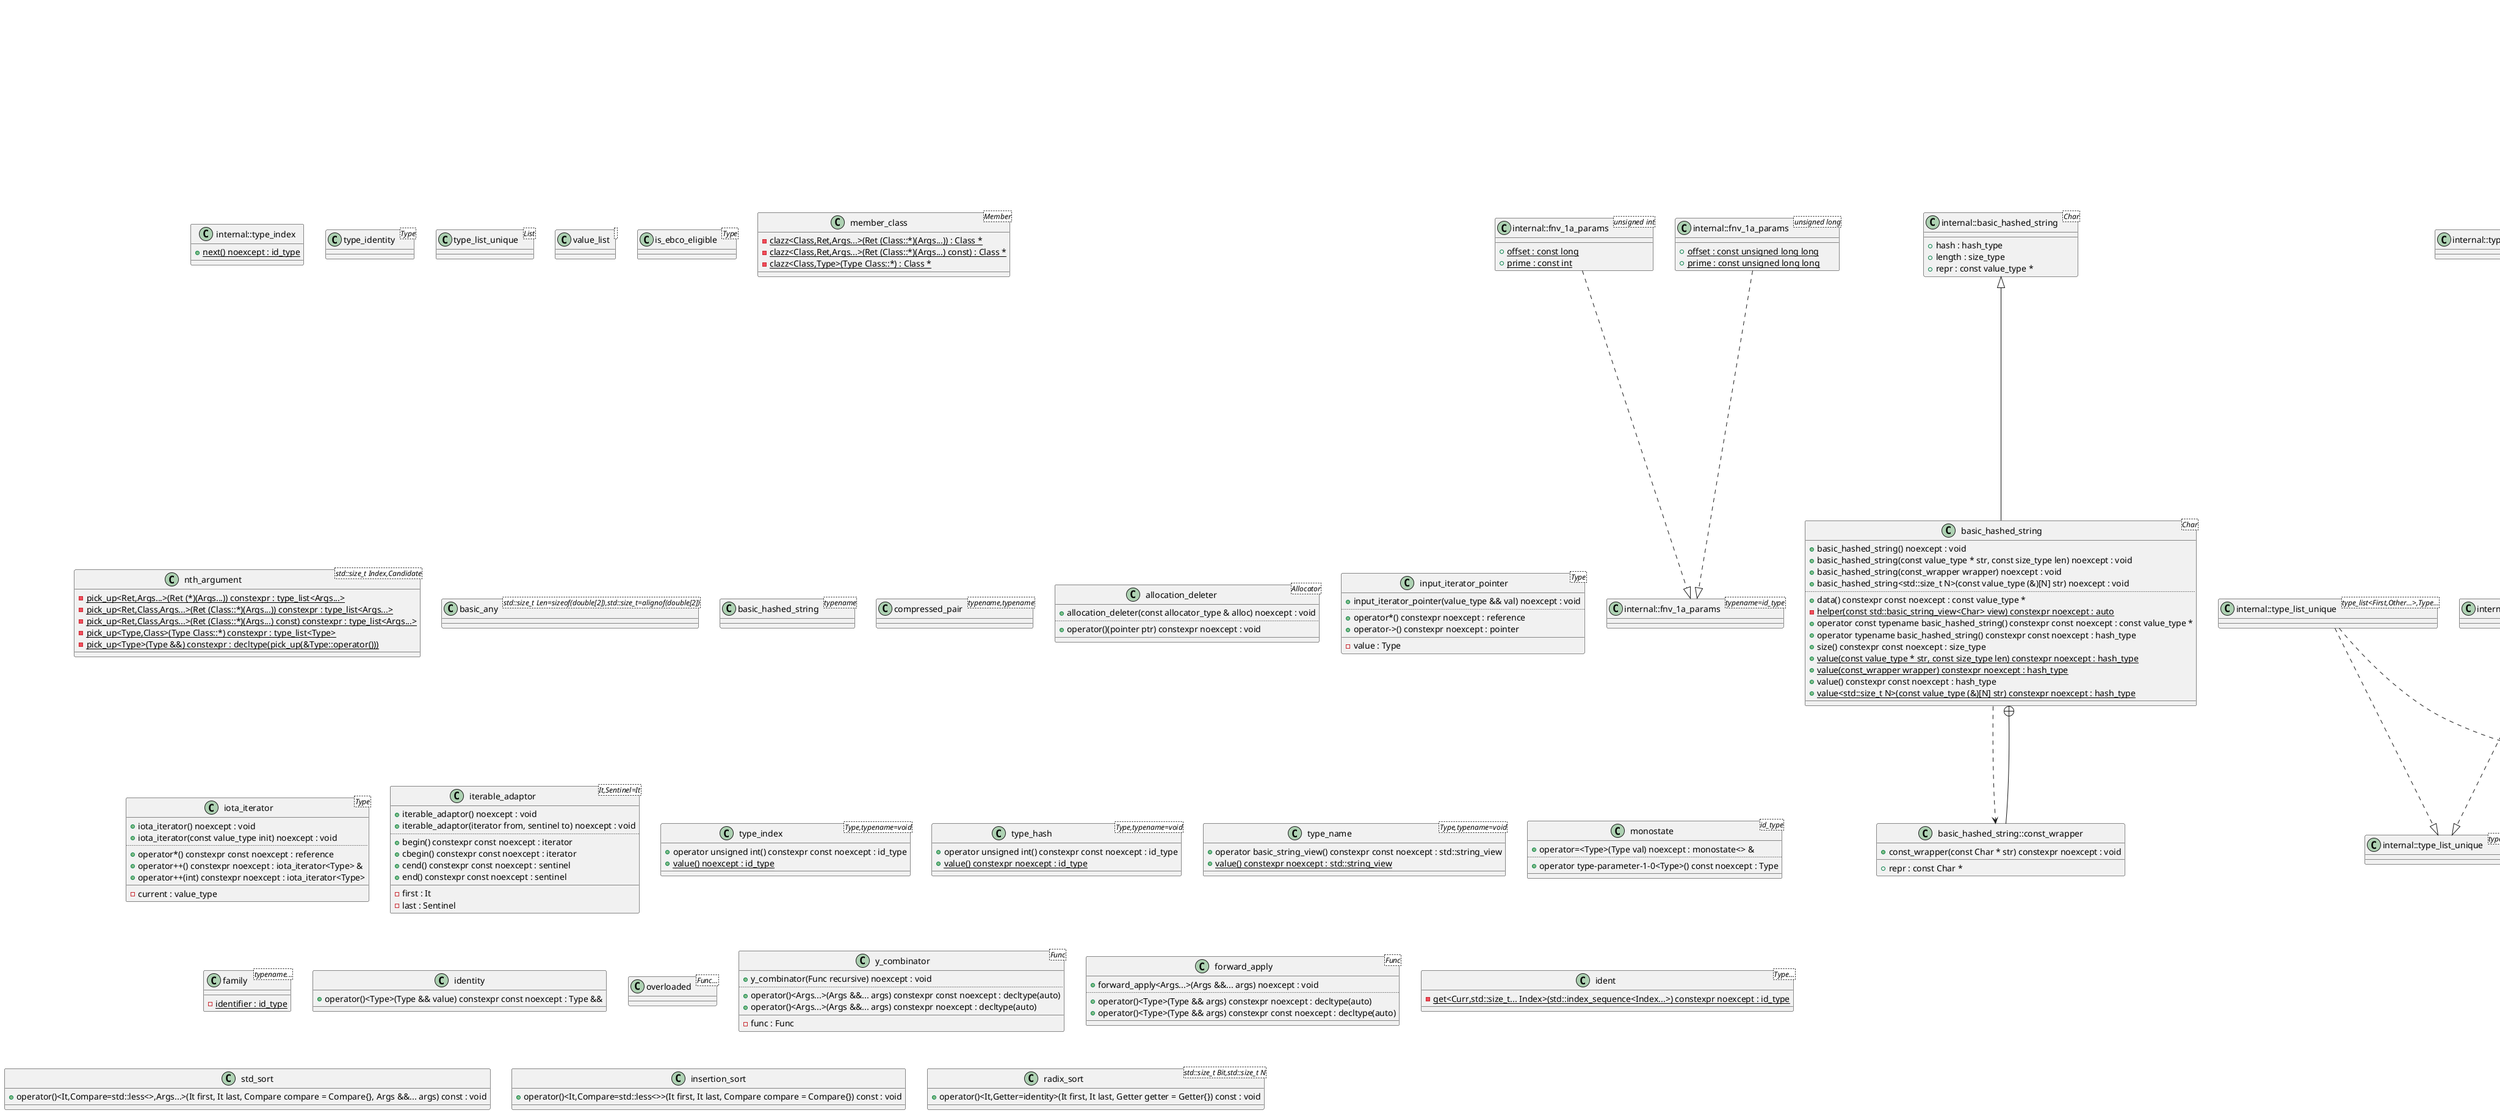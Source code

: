 @startuml
title 'core' class diagram
class "internal::fnv_1a_params<unsigned int>" as C_0016006118383549644033
class C_0016006118383549644033 [[https://github.com/skypjack/entt/blob/4a2d1a8541228a90e02a873dba6a980506c42c03/src/entt/core/hashed_string.hpp#L18{fnv_1a_params}]] {
__
{static} +offset : const long [[[https://github.com/skypjack/entt/blob/4a2d1a8541228a90e02a873dba6a980506c42c03/src/entt/core/hashed_string.hpp#L19{offset}]]]
{static} +prime : const int [[[https://github.com/skypjack/entt/blob/4a2d1a8541228a90e02a873dba6a980506c42c03/src/entt/core/hashed_string.hpp#L20{prime}]]]
}
class "internal::fnv_1a_params<unsigned long>" as C_0007183515039985751511
class C_0007183515039985751511 [[https://github.com/skypjack/entt/blob/4a2d1a8541228a90e02a873dba6a980506c42c03/src/entt/core/hashed_string.hpp#L24{fnv_1a_params}]] {
__
{static} +offset : const unsigned long long [[[https://github.com/skypjack/entt/blob/4a2d1a8541228a90e02a873dba6a980506c42c03/src/entt/core/hashed_string.hpp#L25{offset}]]]
{static} +prime : const unsigned long long [[[https://github.com/skypjack/entt/blob/4a2d1a8541228a90e02a873dba6a980506c42c03/src/entt/core/hashed_string.hpp#L26{prime}]]]
}
class "internal::basic_hashed_string<Char>" as C_0003495490593247507206
class C_0003495490593247507206 [[https://github.com/skypjack/entt/blob/4a2d1a8541228a90e02a873dba6a980506c42c03/src/entt/core/hashed_string.hpp#L30{basic_hashed_string}]] {
__
+hash : hash_type [[[https://github.com/skypjack/entt/blob/4a2d1a8541228a90e02a873dba6a980506c42c03/src/entt/core/hashed_string.hpp#L37{hash}]]]
+length : size_type [[[https://github.com/skypjack/entt/blob/4a2d1a8541228a90e02a873dba6a980506c42c03/src/entt/core/hashed_string.hpp#L36{length}]]]
+repr : const value_type * [[[https://github.com/skypjack/entt/blob/4a2d1a8541228a90e02a873dba6a980506c42c03/src/entt/core/hashed_string.hpp#L35{repr}]]]
}
class "internal::type_list_unique<type_list<Other...>,Type...>" as C_0011147460812201868055
class C_0011147460812201868055 [[https://github.com/skypjack/entt/blob/4a2d1a8541228a90e02a873dba6a980506c42c03/src/entt/core/type_traits.hpp#L260{type_list_unique}]] {
__
}
class "internal::type_list_unique<type_list<Other...>,Type...,First>" as C_0004238080336852904095
class C_0004238080336852904095 [[https://github.com/skypjack/entt/blob/4a2d1a8541228a90e02a873dba6a980506c42c03/src/entt/core/type_traits.hpp#L260{type_list_unique}]] {
__
}
class "internal::type_list_unique<type_list<First,Other...>,Type...>" as C_0003894991212016758646
class C_0003894991212016758646 [[https://github.com/skypjack/entt/blob/4a2d1a8541228a90e02a873dba6a980506c42c03/src/entt/core/type_traits.hpp#L260{type_list_unique}]] {
__
}
class "internal::type_list_unique<type_list<>,Type...>" as C_0010886817222163201255
class C_0010886817222163201255 [[https://github.com/skypjack/entt/blob/4a2d1a8541228a90e02a873dba6a980506c42c03/src/entt/core/type_traits.hpp#L264{type_list_unique}]] {
__
}
class "internal::has_iterator_category<typename,typename=void>" as C_0014228173704002952506
class C_0014228173704002952506 [[https://github.com/skypjack/entt/blob/4a2d1a8541228a90e02a873dba6a980506c42c03/src/entt/core/type_traits.hpp#L682{has_iterator_category}]] {
__
}
class "internal::has_iterator_category<Type,void>" as C_0008548008780979036619
class C_0008548008780979036619 [[https://github.com/skypjack/entt/blob/4a2d1a8541228a90e02a873dba6a980506c42c03/src/entt/core/type_traits.hpp#L685{has_iterator_category}]] {
__
}
class "internal::has_iterator_category<Type>" as C_0003986134884913721046
class C_0003986134884913721046 [[https://github.com/skypjack/entt/blob/4a2d1a8541228a90e02a873dba6a980506c42c03/src/entt/core/type_traits.hpp#L692{has_iterator_category}]] {
__
}
class "internal::has_tuple_size_value<typename,typename=void>" as C_0017502980039082613583
class C_0017502980039082613583 [[https://github.com/skypjack/entt/blob/4a2d1a8541228a90e02a873dba6a980506c42c03/src/entt/core/type_traits.hpp#L741{has_tuple_size_value}]] {
__
}
class "internal::has_tuple_size_value<Type,void>" as C_0012462644954603565203
class C_0012462644954603565203 [[https://github.com/skypjack/entt/blob/4a2d1a8541228a90e02a873dba6a980506c42c03/src/entt/core/type_traits.hpp#L744{has_tuple_size_value}]] {
__
}
class "internal::has_value_type<typename,typename=void>" as C_0008953760807145711364
class C_0008953760807145711364 [[https://github.com/skypjack/entt/blob/4a2d1a8541228a90e02a873dba6a980506c42c03/src/entt/core/type_traits.hpp#L747{has_value_type}]] {
__
}
class "internal::has_value_type<Type,void>" as C_0012382068298893538765
class C_0012382068298893538765 [[https://github.com/skypjack/entt/blob/4a2d1a8541228a90e02a873dba6a980506c42c03/src/entt/core/type_traits.hpp#L750{has_value_type}]] {
__
}
class "internal::fnv_1a_params<typename=id_type>" as C_0000334356767841525133
class C_0000334356767841525133 [[https://github.com/skypjack/entt/blob/4a2d1a8541228a90e02a873dba6a980506c42c03/src/entt/core/hashed_string.hpp#L15{fnv_1a_params}]] {
__
}
class "internal::type_list_unique<typename...>" as C_0001285446184949773794
class C_0001285446184949773794 [[https://github.com/skypjack/entt/blob/4a2d1a8541228a90e02a873dba6a980506c42c03/src/entt/core/type_traits.hpp#L257{type_list_unique}]] {
__
}
class "internal::uses_allocator_construction<Type>" as C_0013652718812249751498
class C_0013652718812249751498 [[https://github.com/skypjack/entt/blob/4a2d1a8541228a90e02a873dba6a980506c42c03/src/entt/core/memory.hpp#L133{uses_allocator_construction}]] {
{static} +args<Allocator,Params...>(const Allocator & allocator, Params &&... params) constexpr noexcept : auto
__
}
class "internal::uses_allocator_construction<std::pair<Type,Other>>" as C_0002422525798071604534
class C_0002422525798071604534 [[https://github.com/skypjack/entt/blob/4a2d1a8541228a90e02a873dba6a980506c42c03/src/entt/core/memory.hpp#L152{uses_allocator_construction}]] {
{static} +args<Allocator,First,Second>(const Allocator & allocator, std::piecewise_construct_t, First && first, Second && second) constexpr noexcept : auto
{static} +args<Allocator>(const Allocator & allocator) constexpr noexcept : auto
{static} +args<Allocator,First,Second>(const Allocator & allocator, First && first, Second && second) constexpr noexcept : auto
{static} +args<Allocator,First,Second>(const Allocator & allocator, const std::pair<First,Second> & value) constexpr noexcept : auto
{static} +args<Allocator,First,Second>(const Allocator & allocator, std::pair<First,Second> && value) constexpr noexcept : auto
__
}
class "internal::compressed_pair_element<Type,std::size_t,typename=void>" as C_0013753406533605561828
class C_0013753406533605561828 [[https://github.com/skypjack/entt/blob/4a2d1a8541228a90e02a873dba6a980506c42c03/src/entt/core/compressed_pair.hpp#L17{compressed_pair_element}]] {
+compressed_pair_element<Dummy=Type,typename=std::enable_if_t<std::is_default_constructible_v<Dummy>>>() noexcept : void
+compressed_pair_element<Arg,typename=std::enable_if_t<!std::is_same_v<std::remove_cv_t<std::remove_reference_t<Arg>>, compressed_pair_element<Type, , type-parameter-0-2>>>>(Arg && arg) noexcept : void
+compressed_pair_element<Args...,std::size_t... Index>(std::tuple<Args...> args, std::index_sequence<Index...>) noexcept : void
..
+get() constexpr noexcept : reference [[[https://github.com/skypjack/entt/blob/4a2d1a8541228a90e02a873dba6a980506c42c03/src/entt/core/compressed_pair.hpp#L33{get}]]]
+get() constexpr const noexcept : const_reference [[[https://github.com/skypjack/entt/blob/4a2d1a8541228a90e02a873dba6a980506c42c03/src/entt/core/compressed_pair.hpp#L37{get}]]]
__
-value : Type [[[https://github.com/skypjack/entt/blob/4a2d1a8541228a90e02a873dba6a980506c42c03/src/entt/core/compressed_pair.hpp#L42{value}]]]
}
class "internal::compressed_pair_element<Type,Tag,typename enable_if<is_ebco_eligible_v<Type>,void>::type>" as C_0010471078858901341262
class C_0010471078858901341262 [[https://github.com/skypjack/entt/blob/4a2d1a8541228a90e02a873dba6a980506c42c03/src/entt/core/compressed_pair.hpp#L46{compressed_pair_element}]] {
+compressed_pair_element<Dummy=Type,typename=std::enable_if_t<std::is_default_constructible_v<Dummy>>>() noexcept : void
+compressed_pair_element<Arg,typename=std::enable_if_t<!std::is_same_v<std::remove_cv_t<std::remove_reference_t<Arg>>, compressed_pair_element<type-parameter-0-0, Tag, typename enable_if<is_ebco_eligible_v<Type>, void>::type>>>>(Arg && arg) noexcept : void
+compressed_pair_element<Args...,std::size_t... Index>(std::tuple<Args...> args, std::index_sequence<Index...>) noexcept : void
..
+get() constexpr noexcept : reference [[[https://github.com/skypjack/entt/blob/4a2d1a8541228a90e02a873dba6a980506c42c03/src/entt/core/compressed_pair.hpp#L63{get}]]]
+get() constexpr const noexcept : const_reference [[[https://github.com/skypjack/entt/blob/4a2d1a8541228a90e02a873dba6a980506c42c03/src/entt/core/compressed_pair.hpp#L67{get}]]]
__
}
class "internal::compressed_pair_element<First,0u>" as C_0016290594629478574912
class C_0016290594629478574912 [[https://github.com/skypjack/entt/blob/4a2d1a8541228a90e02a873dba6a980506c42c03/src/entt/core/compressed_pair.hpp#L85{compressed_pair_element}]] {
__
}
class "internal::compressed_pair_element<Second,1u>" as C_0001595751777286725215
class C_0001595751777286725215 [[https://github.com/skypjack/entt/blob/4a2d1a8541228a90e02a873dba6a980506c42c03/src/entt/core/compressed_pair.hpp#L85{compressed_pair_element}]] {
__
}
class "internal::type_index" as C_0009462849721798350739
class C_0009462849721798350739 [[https://github.com/skypjack/entt/blob/4a2d1a8541228a90e02a873dba6a980506c42c03/src/entt/core/type_info.hpp#L17{type_index}]] {
{static} +next() noexcept : id_type [[[https://github.com/skypjack/entt/blob/4a2d1a8541228a90e02a873dba6a980506c42c03/src/entt/core/type_info.hpp#L18{next}]]]
__
}
enum "internal::any_operation" as C_0015592334665557804019
enum C_0015592334665557804019 [[https://github.com/skypjack/entt/blob/4a2d1a8541228a90e02a873dba6a980506c42c03/src/entt/core/any.hpp#L19{any_operation}]] {
copy
move
transfer
assign
destroy
compare
get
}
class "internal::is_tuple_impl<typename>" as C_0012980778298330334410
class C_0012980778298330334410 [[https://github.com/skypjack/entt/blob/4a2d1a8541228a90e02a873dba6a980506c42c03/src/entt/core/tuple.hpp#L14{is_tuple_impl}]] {
__
}
class "internal::is_tuple_impl<std::tuple<Args...>>" as C_0017589465257920290869
class C_0017589465257920290869 [[https://github.com/skypjack/entt/blob/4a2d1a8541228a90e02a873dba6a980506c42c03/src/entt/core/tuple.hpp#L17{is_tuple_impl}]] {
__
}
class "internal::is_tuple_impl<std::remove_cv_t<Type>>" as C_0017773763854433399496
class C_0017773763854433399496 [[https://github.com/skypjack/entt/blob/4a2d1a8541228a90e02a873dba6a980506c42c03/src/entt/core/tuple.hpp#L28{is_tuple_impl}]] {
__
}
class "basic_hashed_string<Char>" as C_0002293689030961098308
class C_0002293689030961098308 [[https://github.com/skypjack/entt/blob/4a2d1a8541228a90e02a873dba6a980506c42c03/src/entt/core/hashed_string.hpp#L59{basic_hashed_string}]] {
+basic_hashed_string() noexcept : void [[[https://github.com/skypjack/entt/blob/4a2d1a8541228a90e02a873dba6a980506c42c03/src/entt/core/hashed_string.hpp#L122{basic_hashed_string}]]]
+basic_hashed_string(const value_type * str, const size_type len) noexcept : void [[[https://github.com/skypjack/entt/blob/4a2d1a8541228a90e02a873dba6a980506c42c03/src/entt/core/hashed_string.hpp#L130{basic_hashed_string}]]]
+basic_hashed_string(const_wrapper wrapper) noexcept : void [[[https://github.com/skypjack/entt/blob/4a2d1a8541228a90e02a873dba6a980506c42c03/src/entt/core/hashed_string.hpp#L152{basic_hashed_string}]]]
+basic_hashed_string<std::size_t N>(const value_type (&)[N] str) noexcept : void
..
+data() constexpr const noexcept : const value_type * [[[https://github.com/skypjack/entt/blob/4a2d1a8541228a90e02a873dba6a980506c42c03/src/entt/core/hashed_string.hpp#L167{data}]]]
{static} -helper(const std::basic_string_view<Char> view) constexpr noexcept : auto [[[https://github.com/skypjack/entt/blob/4a2d1a8541228a90e02a873dba6a980506c42c03/src/entt/core/hashed_string.hpp#L72{helper}]]]
+operator const typename basic_hashed_string() constexpr const noexcept : const value_type * [[[https://github.com/skypjack/entt/blob/4a2d1a8541228a90e02a873dba6a980506c42c03/src/entt/core/hashed_string.hpp#L180{operator const typename basic_hashed_string}]]]
+operator typename basic_hashed_string() constexpr const noexcept : hash_type [[[https://github.com/skypjack/entt/blob/4a2d1a8541228a90e02a873dba6a980506c42c03/src/entt/core/hashed_string.hpp#L188{operator typename basic_hashed_string}]]]
+size() constexpr const noexcept : size_type [[[https://github.com/skypjack/entt/blob/4a2d1a8541228a90e02a873dba6a980506c42c03/src/entt/core/hashed_string.hpp#L159{size}]]]
{static} +value(const value_type * str, const size_type len) constexpr noexcept : hash_type [[[https://github.com/skypjack/entt/blob/4a2d1a8541228a90e02a873dba6a980506c42c03/src/entt/core/hashed_string.hpp#L96{value}]]]
{static} +value(const_wrapper wrapper) constexpr noexcept : hash_type [[[https://github.com/skypjack/entt/blob/4a2d1a8541228a90e02a873dba6a980506c42c03/src/entt/core/hashed_string.hpp#L117{value}]]]
+value() constexpr const noexcept : hash_type [[[https://github.com/skypjack/entt/blob/4a2d1a8541228a90e02a873dba6a980506c42c03/src/entt/core/hashed_string.hpp#L175{value}]]]
{static} +value<std::size_t N>(const value_type (&)[N] str) constexpr noexcept : hash_type
__
}
class "basic_hashed_string::const_wrapper" as C_0003398951371547093707
class C_0003398951371547093707 [[https://github.com/skypjack/entt/blob/4a2d1a8541228a90e02a873dba6a980506c42c03/src/entt/core/hashed_string.hpp#L63{basic_hashed_string::const_wrapper}]] {
+const_wrapper(const Char * str) constexpr noexcept : void [[[https://github.com/skypjack/entt/blob/4a2d1a8541228a90e02a873dba6a980506c42c03/src/entt/core/hashed_string.hpp#L65{const_wrapper}]]]
__
+repr : const Char * [[[https://github.com/skypjack/entt/blob/4a2d1a8541228a90e02a873dba6a980506c42c03/src/entt/core/hashed_string.hpp#L68{repr}]]]
}
class "choice_t<N - 1>" as C_0007702132563853942586
class C_0007702132563853942586 [[https://github.com/skypjack/entt/blob/4a2d1a8541228a90e02a873dba6a980506c42c03/src/entt/core/type_traits.hpp#L19{choice_t}]] {
__
}
class "choice_t<std::size_t N>" as C_0015896750360035932707
class C_0015896750360035932707 [[https://github.com/skypjack/entt/blob/4a2d1a8541228a90e02a873dba6a980506c42c03/src/entt/core/type_traits.hpp#L19{choice_t}]] {
__
}
class "choice_t<0>" as C_0002843003175918558919
class C_0002843003175918558919 [[https://github.com/skypjack/entt/blob/4a2d1a8541228a90e02a873dba6a980506c42c03/src/entt/core/type_traits.hpp#L26{choice_t}]] {
__
}
class "type_identity<Type>" as C_0000989825970136965752
class C_0000989825970136965752 [[https://github.com/skypjack/entt/blob/4a2d1a8541228a90e02a873dba6a980506c42c03/src/entt/core/type_traits.hpp#L44{type_identity}]] {
__
}
class "size_of<Type,typename=void>" as C_0015361971272075118324
class C_0015361971272075118324 [[https://github.com/skypjack/entt/blob/4a2d1a8541228a90e02a873dba6a980506c42c03/src/entt/core/type_traits.hpp#L61{size_of}]] {
__
}
class "size_of<Type,void>" as C_0016334909254037082456
class C_0016334909254037082456 [[https://github.com/skypjack/entt/blob/4a2d1a8541228a90e02a873dba6a980506c42c03/src/entt/core/type_traits.hpp#L65{size_of}]] {
__
}
class "type_list<Type...>" as C_0001202398584739349462
class C_0001202398584739349462 [[https://github.com/skypjack/entt/blob/4a2d1a8541228a90e02a873dba6a980506c42c03/src/entt/core/type_traits.hpp#L110{type_list}]] {
__
{static} +size : const unsigned long [[[https://github.com/skypjack/entt/blob/4a2d1a8541228a90e02a873dba6a980506c42c03/src/entt/core/type_traits.hpp#L114{size}]]]
}
class "type_list<First,Other...>" as C_0013789732698237868984
class C_0013789732698237868984 [[https://github.com/skypjack/entt/blob/4a2d1a8541228a90e02a873dba6a980506c42c03/src/entt/core/type_traits.hpp#L128{type_list}]] {
__
}
class "type_list<Other...>" as C_0003215788366755943009
class C_0003215788366755943009 [[https://github.com/skypjack/entt/blob/4a2d1a8541228a90e02a873dba6a980506c42c03/src/entt/core/type_traits.hpp#L128{type_list}]] {
__
}
class "type_list_element<Index - 1u,type_list<Other...>>" as C_0007626007995420116780
class C_0007626007995420116780 [[https://github.com/skypjack/entt/blob/4a2d1a8541228a90e02a873dba6a980506c42c03/src/entt/core/type_traits.hpp#L128{type_list_element}]] {
__
}
class "type_list_element<Index,type_list<First,Other...>>" as C_0012866814860311201357
class C_0012866814860311201357 [[https://github.com/skypjack/entt/blob/4a2d1a8541228a90e02a873dba6a980506c42c03/src/entt/core/type_traits.hpp#L128{type_list_element}]] {
__
}
class "type_list_element<0,type_list<First,Other...>>" as C_0015745473365673563456
class C_0015745473365673563456 [[https://github.com/skypjack/entt/blob/4a2d1a8541228a90e02a873dba6a980506c42c03/src/entt/core/type_traits.hpp#L137{type_list_element}]] {
__
}
class "type_list_index<Type,type_list<First,Other...>>" as C_0005465222774336336556
class C_0005465222774336336556 [[https://github.com/skypjack/entt/blob/4a2d1a8541228a90e02a873dba6a980506c42c03/src/entt/core/type_traits.hpp#L161{type_list_index}]] {
__
{static} +value : const value_type [[[https://github.com/skypjack/entt/blob/4a2d1a8541228a90e02a873dba6a980506c42c03/src/entt/core/type_traits.hpp#L165{value}]]]
}
class "type_list<Type,Other...>" as C_0003973482686455484073
class C_0003973482686455484073 [[https://github.com/skypjack/entt/blob/4a2d1a8541228a90e02a873dba6a980506c42c03/src/entt/core/type_traits.hpp#L174{type_list}]] {
__
}
class "type_list_index<Type,type_list<Type,Other...>>" as C_0011277204971085070407
class C_0011277204971085070407 [[https://github.com/skypjack/entt/blob/4a2d1a8541228a90e02a873dba6a980506c42c03/src/entt/core/type_traits.hpp#L174{type_list_index}]] {
__
{static} +value : const value_type [[[https://github.com/skypjack/entt/blob/4a2d1a8541228a90e02a873dba6a980506c42c03/src/entt/core/type_traits.hpp#L179{value}]]]
}
class "type_list< >" as C_0018296545331761267691
class C_0018296545331761267691 [[https://github.com/skypjack/entt/blob/4a2d1a8541228a90e02a873dba6a980506c42c03/src/entt/core/type_traits.hpp#L152{type_list}]] {
__
}
class "type_list_index<Type,type_list<>>" as C_0007124786446325043923
class C_0007124786446325043923 [[https://github.com/skypjack/entt/blob/4a2d1a8541228a90e02a873dba6a980506c42c03/src/entt/core/type_traits.hpp#L187{type_list_index}]] {
__
{static} +value : const value_type [[[https://github.com/skypjack/entt/blob/4a2d1a8541228a90e02a873dba6a980506c42c03/src/entt/core/type_traits.hpp#L191{value}]]]
}
class "type_list_cat< >" as C_0010179433577794424863
class C_0010179433577794424863 [[https://github.com/skypjack/entt/blob/4a2d1a8541228a90e02a873dba6a980506c42c03/src/entt/core/type_traits.hpp#L219{type_list_cat}]] {
__
}
class "type_list_cat<type_list<Type...>,type_list<Other...>,List...>" as C_0000971531210478451489
class C_0000971531210478451489 [[https://github.com/skypjack/entt/blob/4a2d1a8541228a90e02a873dba6a980506c42c03/src/entt/core/type_traits.hpp#L231{type_list_cat}]] {
__
}
class "type_list_cat<type_list<Type...>>" as C_0015385489626583090876
class C_0015385489626583090876 [[https://github.com/skypjack/entt/blob/4a2d1a8541228a90e02a873dba6a980506c42c03/src/entt/core/type_traits.hpp#L241{type_list_cat}]] {
__
}
class "type_list_unique<List>" as C_0003405343070680790510
class C_0003405343070680790510 [[https://github.com/skypjack/entt/blob/4a2d1a8541228a90e02a873dba6a980506c42c03/src/entt/core/type_traits.hpp#L276{type_list_unique}]] {
__
}
class "type_list_contains<type_list<Type...>,Other>" as C_0017556779045604769695
class C_0017556779045604769695 [[https://github.com/skypjack/entt/blob/4a2d1a8541228a90e02a873dba6a980506c42c03/src/entt/core/type_traits.hpp#L303{type_list_contains}]] {
__
}
class "type_list_diff<type_list<Type...>,type_list<Other...>>" as C_0010202240905028416116
class C_0010202240905028416116 [[https://github.com/skypjack/entt/blob/4a2d1a8541228a90e02a873dba6a980506c42c03/src/entt/core/type_traits.hpp#L324{type_list_diff}]] {
__
}
class "type_list_transform<type_list<Type...>,(anonymous)>" as C_0000031435348663754473
class C_0000031435348663754473 [[https://github.com/skypjack/entt/blob/4a2d1a8541228a90e02a873dba6a980506c42c03/src/entt/core/type_traits.hpp#L346{type_list_transform}]] {
__
}
class "value_list<auto... Value>" as C_0004689301505479931997
class C_0004689301505479931997 [[https://github.com/skypjack/entt/blob/4a2d1a8541228a90e02a873dba6a980506c42c03/src/entt/core/type_traits.hpp#L364{value_list}]] {
__
{static} +size : const unsigned long [[[https://github.com/skypjack/entt/blob/4a2d1a8541228a90e02a873dba6a980506c42c03/src/entt/core/type_traits.hpp#L368{size}]]]
}
class "value_list<Value,Other...>" as C_0010210740067785013327
class C_0010210740067785013327 [[https://github.com/skypjack/entt/blob/4a2d1a8541228a90e02a873dba6a980506c42c03/src/entt/core/type_traits.hpp#L382{value_list}]] {
__
}
class "value_list<Other...>" as C_0005357380324679907316
class C_0005357380324679907316 [[https://github.com/skypjack/entt/blob/4a2d1a8541228a90e02a873dba6a980506c42c03/src/entt/core/type_traits.hpp#L382{value_list}]] {
__
}
class "value_list_element<Index - 1u,value_list<Other...>>" as C_0003509408338433085605
class C_0003509408338433085605 [[https://github.com/skypjack/entt/blob/4a2d1a8541228a90e02a873dba6a980506c42c03/src/entt/core/type_traits.hpp#L382{value_list_element}]] {
__
}
class "value_list_element<Index,value_list<Value,Other...>>" as C_0013782940519882216858
class C_0013782940519882216858 [[https://github.com/skypjack/entt/blob/4a2d1a8541228a90e02a873dba6a980506c42c03/src/entt/core/type_traits.hpp#L382{value_list_element}]] {
__
}
class "value_list_element<0,value_list<Value,Other...>>" as C_0015792854799441144211
class C_0015792854799441144211 [[https://github.com/skypjack/entt/blob/4a2d1a8541228a90e02a873dba6a980506c42c03/src/entt/core/type_traits.hpp#L391{value_list_element}]] {
__
{static} +value : const auto [[[https://github.com/skypjack/entt/blob/4a2d1a8541228a90e02a873dba6a980506c42c03/src/entt/core/type_traits.hpp#L395{value}]]]
}
class "value_list_index<Value,value_list<Value,Other...>>" as C_0006933586321789035923
class C_0006933586321789035923 [[https://github.com/skypjack/entt/blob/4a2d1a8541228a90e02a873dba6a980506c42c03/src/entt/core/type_traits.hpp#L425{value_list_index}]] {
__
{static} +value : const value_type [[[https://github.com/skypjack/entt/blob/4a2d1a8541228a90e02a873dba6a980506c42c03/src/entt/core/type_traits.hpp#L429{value}]]]
}
class "value_list< >" as C_0009911331197675888654
class C_0009911331197675888654 [[https://github.com/skypjack/entt/blob/4a2d1a8541228a90e02a873dba6a980506c42c03/src/entt/core/type_traits.hpp#L416{value_list}]] {
__
}
class "value_list_index<Value,value_list<>>" as C_0004084585978493265048
class C_0004084585978493265048 [[https://github.com/skypjack/entt/blob/4a2d1a8541228a90e02a873dba6a980506c42c03/src/entt/core/type_traits.hpp#L451{value_list_index}]] {
__
{static} +value : const value_type [[[https://github.com/skypjack/entt/blob/4a2d1a8541228a90e02a873dba6a980506c42c03/src/entt/core/type_traits.hpp#L455{value}]]]
}
class "value_list_cat< >" as C_0005677309032261591099
class C_0005677309032261591099 [[https://github.com/skypjack/entt/blob/4a2d1a8541228a90e02a873dba6a980506c42c03/src/entt/core/type_traits.hpp#L483{value_list_cat}]] {
__
}
class "value_list<Value>" as C_0000916387452497830020
class C_0000916387452497830020 [[https://github.com/skypjack/entt/blob/4a2d1a8541228a90e02a873dba6a980506c42c03/src/entt/core/type_traits.hpp#L495{value_list}]] {
__
}
class "value_list_cat<value_list<Value>,value_list<Other...>,List...>" as C_0011684543808942277563
class C_0011684543808942277563 [[https://github.com/skypjack/entt/blob/4a2d1a8541228a90e02a873dba6a980506c42c03/src/entt/core/type_traits.hpp#L495{value_list_cat}]] {
__
}
class "value_list_cat<value_list<Value>>" as C_0001337887865765846559
class C_0001337887865765846559 [[https://github.com/skypjack/entt/blob/4a2d1a8541228a90e02a873dba6a980506c42c03/src/entt/core/type_traits.hpp#L505{value_list_cat}]] {
__
}
class "value_list_unique<value_list<Value,Other...>>" as C_0002288069313446874284
class C_0002288069313446874284 [[https://github.com/skypjack/entt/blob/4a2d1a8541228a90e02a873dba6a980506c42c03/src/entt/core/type_traits.hpp#L527{value_list_unique}]] {
__
}
class "value_list_unique<value_list<>>" as C_0008221253622668260875
class C_0008221253622668260875 [[https://github.com/skypjack/entt/blob/4a2d1a8541228a90e02a873dba6a980506c42c03/src/entt/core/type_traits.hpp#L537{value_list_unique}]] {
__
}
class "value_list_contains<value_list<Value>,Other>" as C_0008852913037470320282
class C_0008852913037470320282 [[https://github.com/skypjack/entt/blob/4a2d1a8541228a90e02a873dba6a980506c42c03/src/entt/core/type_traits.hpp#L564{value_list_contains}]] {
__
}
class "value_list_diff<value_list<Value>,value_list<Other...>>" as C_0009843320443770091562
class C_0009843320443770091562 [[https://github.com/skypjack/entt/blob/4a2d1a8541228a90e02a873dba6a980506c42c03/src/entt/core/type_traits.hpp#L585{value_list_diff}]] {
__
}
class "is_applicable<typename,typename>" as C_0014594106849337343599
class C_0014594106849337343599 [[https://github.com/skypjack/entt/blob/4a2d1a8541228a90e02a873dba6a980506c42c03/src/entt/core/type_traits.hpp#L599{is_applicable}]] {
__
}
class "is_applicable<Func,Tuple<Args...>>" as C_0015222786437564778484
class C_0015222786437564778484 [[https://github.com/skypjack/entt/blob/4a2d1a8541228a90e02a873dba6a980506c42c03/src/entt/core/type_traits.hpp#L608{is_applicable}]] {
__
}
class "is_applicable<Func,Tuple<Args...> const>" as C_0017720607569141765166
class C_0017720607569141765166 [[https://github.com/skypjack/entt/blob/4a2d1a8541228a90e02a873dba6a980506c42c03/src/entt/core/type_traits.hpp#L617{is_applicable}]] {
__
}
class "is_applicable_r<typename,typename,typename>" as C_0003541725308258504414
class C_0003541725308258504414 [[https://github.com/skypjack/entt/blob/4a2d1a8541228a90e02a873dba6a980506c42c03/src/entt/core/type_traits.hpp#L629{is_applicable_r}]] {
__
}
class "is_applicable_r<Ret,Func,std::tuple<Args...>>" as C_0014389358699851729735
class C_0014389358699851729735 [[https://github.com/skypjack/entt/blob/4a2d1a8541228a90e02a873dba6a980506c42c03/src/entt/core/type_traits.hpp#L639{is_applicable_r}]] {
__
}
class "is_complete<Type,typename=void>" as C_0004374992709352206017
class C_0004374992709352206017 [[https://github.com/skypjack/entt/blob/4a2d1a8541228a90e02a873dba6a980506c42c03/src/entt/core/type_traits.hpp#L657{is_complete}]] {
__
}
class "is_complete<Type,void>" as C_0010805811241162348714
class C_0010805811241162348714 [[https://github.com/skypjack/entt/blob/4a2d1a8541228a90e02a873dba6a980506c42c03/src/entt/core/type_traits.hpp#L661{is_complete}]] {
__
}
class "is_iterator<Type,typename=void>" as C_0013521835067625080655
class C_0013521835067625080655 [[https://github.com/skypjack/entt/blob/4a2d1a8541228a90e02a873dba6a980506c42c03/src/entt/core/type_traits.hpp#L676{is_iterator}]] {
__
}
class "is_iterator<Type,typename enable_if<!std::is_void_v<std::remove_cv_t<std::remove_pointer_t<Type>>>,void>::type>" as C_0009917337487572847289
class C_0009917337487572847289 [[https://github.com/skypjack/entt/blob/4a2d1a8541228a90e02a873dba6a980506c42c03/src/entt/core/type_traits.hpp#L692{is_iterator}]] {
__
}
class "is_ebco_eligible<Type>" as C_0000191504189710508124
class C_0000191504189710508124 [[https://github.com/skypjack/entt/blob/4a2d1a8541228a90e02a873dba6a980506c42c03/src/entt/core/type_traits.hpp#L708{is_ebco_eligible}]] {
__
}
class "is_transparent<Type,typename=void>" as C_0010013531635017729001
class C_0010013531635017729001 [[https://github.com/skypjack/entt/blob/4a2d1a8541228a90e02a873dba6a980506c42c03/src/entt/core/type_traits.hpp#L724{is_transparent}]] {
__
}
class "is_transparent<Type,void>" as C_0017534669058517394386
class C_0017534669058517394386 [[https://github.com/skypjack/entt/blob/4a2d1a8541228a90e02a873dba6a980506c42c03/src/entt/core/type_traits.hpp#L728{is_transparent}]] {
__
}
class "is_equality_comparable<Type>" as C_0000120987430559725459
class C_0000120987430559725459 [[https://github.com/skypjack/entt/blob/4a2d1a8541228a90e02a873dba6a980506c42c03/src/entt/core/type_traits.hpp#L802{is_equality_comparable}]] {
__
}
class "is_equality_comparable<Type const>" as C_0010582202881753906685
class C_0010582202881753906685 [[https://github.com/skypjack/entt/blob/4a2d1a8541228a90e02a873dba6a980506c42c03/src/entt/core/type_traits.hpp#L806{is_equality_comparable}]] {
__
}
class "constness_as<To,From>" as C_0007012180191572703135
class C_0007012180191572703135 [[https://github.com/skypjack/entt/blob/4a2d1a8541228a90e02a873dba6a980506c42c03/src/entt/core/type_traits.hpp#L821{constness_as}]] {
__
}
class "constness_as<To,From const>" as C_0017795423450190688253
class C_0017795423450190688253 [[https://github.com/skypjack/entt/blob/4a2d1a8541228a90e02a873dba6a980506c42c03/src/entt/core/type_traits.hpp#L828{constness_as}]] {
__
}
class "member_class<Member>" as C_0003109617095966160406
class C_0003109617095966160406 [[https://github.com/skypjack/entt/blob/4a2d1a8541228a90e02a873dba6a980506c42c03/src/entt/core/type_traits.hpp#L846{member_class}]] {
{static} -clazz<Class,Ret,Args...>(Ret (Class::*)(Args...)) : Class *
{static} -clazz<Class,Ret,Args...>(Ret (Class::*)(Args...) const) : Class *
{static} -clazz<Class,Type>(Type Class::*) : Class *
__
}
class "nth_argument<std::size_t Index,Candidate>" as C_0000992021873035943062
class C_0000992021873035943062 [[https://github.com/skypjack/entt/blob/4a2d1a8541228a90e02a873dba6a980506c42c03/src/entt/core/type_traits.hpp#L876{nth_argument}]] {
{static} -pick_up<Ret,Args...>(Ret (*)(Args...)) constexpr : type_list<Args...>
{static} -pick_up<Ret,Class,Args...>(Ret (Class::*)(Args...)) constexpr : type_list<Args...>
{static} -pick_up<Ret,Class,Args...>(Ret (Class::*)(Args...) const) constexpr : type_list<Args...>
{static} -pick_up<Type,Class>(Type Class::*) constexpr : type_list<Type>
{static} -pick_up<Type>(Type &&) constexpr : decltype(pick_up(&Type::operator()))
__
}
class "type_list_transform<typename,<>>" as C_0000406584990729660050
class C_0000406584990729660050 [[https://github.com/skypjack/entt/blob/4a2d1a8541228a90e02a873dba6a980506c42c03/src/entt/core/type_traits.hpp#L338{type_list_transform}]] {
__
}
class "value_list_cat<typename...>" as C_0000520938423015384620
class C_0000520938423015384620 [[https://github.com/skypjack/entt/blob/4a2d1a8541228a90e02a873dba6a980506c42c03/src/entt/core/type_traits.hpp#L479{value_list_cat}]] {
__
}
class "type_list_cat<typename...>" as C_0001300111229294680753
class C_0001300111229294680753 [[https://github.com/skypjack/entt/blob/4a2d1a8541228a90e02a873dba6a980506c42c03/src/entt/core/type_traits.hpp#L215{type_list_cat}]] {
__
}
class "value_list_unique<typename>" as C_0003509537045877135416
class C_0003509537045877135416 [[https://github.com/skypjack/entt/blob/4a2d1a8541228a90e02a873dba6a980506c42c03/src/entt/core/type_traits.hpp#L519{value_list_unique}]] {
__
}
class "basic_any<std::size_t Len=sizeof(double[2]),std::size_t=alignof(double[2])>" as C_0004689289362846489374
class C_0004689289362846489374 [[https://github.com/skypjack/entt/blob/4a2d1a8541228a90e02a873dba6a980506c42c03/src/entt/core/fwd.hpp#L11{basic_any}]] {
__
}
class "type_list_contains<List,Type>" as C_0004727325623508841470
class C_0004727325623508841470 [[https://github.com/skypjack/entt/blob/4a2d1a8541228a90e02a873dba6a980506c42c03/src/entt/core/type_traits.hpp#L295{type_list_contains}]] {
__
}
class "value_list_diff<typename...>" as C_0004776928431211685066
class C_0004776928431211685066 [[https://github.com/skypjack/entt/blob/4a2d1a8541228a90e02a873dba6a980506c42c03/src/entt/core/type_traits.hpp#L577{value_list_diff}]] {
__
}
class "type_info" as C_0005858762898216608122
class C_0005858762898216608122 [[https://github.com/skypjack/entt/blob/4a2d1a8541228a90e02a873dba6a980506c42c03/src/entt/core/fwd.hpp#L32{type_info}]] {
__
}
class "value_list_index<auto,typename>" as C_0006269990510266823929
class C_0006269990510266823929 [[https://github.com/skypjack/entt/blob/4a2d1a8541228a90e02a873dba6a980506c42c03/src/entt/core/type_traits.hpp#L416{value_list_index}]] {
__
}
class "type_list_index<typename,typename>" as C_0010323168413157363644
class C_0010323168413157363644 [[https://github.com/skypjack/entt/blob/4a2d1a8541228a90e02a873dba6a980506c42c03/src/entt/core/type_traits.hpp#L152{type_list_index}]] {
__
}
class "value_list_contains<List,auto Value>" as C_0014174896469398391800
class C_0014174896469398391800 [[https://github.com/skypjack/entt/blob/4a2d1a8541228a90e02a873dba6a980506c42c03/src/entt/core/type_traits.hpp#L556{value_list_contains}]] {
__
}
class "value_list_element<std::size_t,typename>" as C_0015014121704242458661
class C_0015014121704242458661 [[https://github.com/skypjack/entt/blob/4a2d1a8541228a90e02a873dba6a980506c42c03/src/entt/core/type_traits.hpp#L373{value_list_element}]] {
__
}
class "basic_hashed_string<typename>" as C_0015493871701979707506
class C_0015493871701979707506 [[https://github.com/skypjack/entt/blob/4a2d1a8541228a90e02a873dba6a980506c42c03/src/entt/core/fwd.hpp#L23{basic_hashed_string}]] {
__
}
class "compressed_pair<typename,typename>" as C_0016315781154203448153
class C_0016315781154203448153 [[https://github.com/skypjack/entt/blob/4a2d1a8541228a90e02a873dba6a980506c42c03/src/entt/core/fwd.hpp#L20{compressed_pair}]] {
__
}
class "type_list_element<std::size_t,typename>" as C_0016763633383988241818
class C_0016763633383988241818 [[https://github.com/skypjack/entt/blob/4a2d1a8541228a90e02a873dba6a980506c42c03/src/entt/core/type_traits.hpp#L119{type_list_element}]] {
__
}
class "type_list_diff<typename...>" as C_0017414866948061435387
class C_0017414866948061435387 [[https://github.com/skypjack/entt/blob/4a2d1a8541228a90e02a873dba6a980506c42c03/src/entt/core/type_traits.hpp#L316{type_list_diff}]] {
__
}
class "allocation_deleter<Allocator>" as C_0006149062879430982179
class C_0006149062879430982179 [[https://github.com/skypjack/entt/blob/4a2d1a8541228a90e02a873dba6a980506c42c03/src/entt/core/memory.hpp#L75{allocation_deleter}]] {
+allocation_deleter(const allocator_type & alloc) noexcept : void [[[https://github.com/skypjack/entt/blob/4a2d1a8541228a90e02a873dba6a980506c42c03/src/entt/core/memory.hpp#L85{allocation_deleter}]]]
..
+operator()(pointer ptr) constexpr noexcept : void [[[https://github.com/skypjack/entt/blob/4a2d1a8541228a90e02a873dba6a980506c42c03/src/entt/core/memory.hpp#L92{operator()}]]]
__
}
class "compressed_pair<First,Second>" as C_0004844811353773550896
class C_0004844811353773550896 [[https://github.com/skypjack/entt/blob/4a2d1a8541228a90e02a873dba6a980506c42c03/src/entt/core/compressed_pair.hpp#L85{compressed_pair}]] {
+compressed_pair(const compressed_pair<type-parameter-0-0,type-parameter-0-1> & other) = default : void [[[https://github.com/skypjack/entt/blob/4a2d1a8541228a90e02a873dba6a980506c42c03/src/entt/core/compressed_pair.hpp#L114{compressed_pair}]]]
+compressed_pair(compressed_pair<type-parameter-0-0,type-parameter-0-1> && other) noexcept = default : void [[[https://github.com/skypjack/entt/blob/4a2d1a8541228a90e02a873dba6a980506c42c03/src/entt/core/compressed_pair.hpp#L120{compressed_pair}]]]
+compressed_pair<_Bool Dummy=true,typename=std::enable_if_t<Dummy && std::is_default_constructible_v<first_type> && std::is_default_constructible_v<second_type>>>() noexcept : void
+compressed_pair<Arg,Other>(Arg && arg, Other && other) noexcept : void
+compressed_pair<Args...,Other...>(std::piecewise_construct_t, std::tuple<Args...> args, std::tuple<Other...> other) noexcept : void
+~compressed_pair() = default : void [[[https://github.com/skypjack/entt/blob/4a2d1a8541228a90e02a873dba6a980506c42c03/src/entt/core/compressed_pair.hpp#L147{~compressed_pair}]]]
..
+operator=(const compressed_pair<type-parameter-0-0,type-parameter-0-1> & other) constexpr = default : compressed_pair<type-parameter-0-0,type-parameter-0-1> & [[[https://github.com/skypjack/entt/blob/4a2d1a8541228a90e02a873dba6a980506c42c03/src/entt/core/compressed_pair.hpp#L154{operator=}]]]
+operator=(compressed_pair<type-parameter-0-0,type-parameter-0-1> && other) constexpr noexcept = default : compressed_pair<type-parameter-0-0,type-parameter-0-1> & [[[https://github.com/skypjack/entt/blob/4a2d1a8541228a90e02a873dba6a980506c42c03/src/entt/core/compressed_pair.hpp#L161{operator=}]]]
..
+first() constexpr noexcept : first_type & [[[https://github.com/skypjack/entt/blob/4a2d1a8541228a90e02a873dba6a980506c42c03/src/entt/core/compressed_pair.hpp#L167{first}]]]
+first() constexpr const noexcept : const first_type & [[[https://github.com/skypjack/entt/blob/4a2d1a8541228a90e02a873dba6a980506c42c03/src/entt/core/compressed_pair.hpp#L172{first}]]]
+get<std::size_t Index>() constexpr noexcept : decltype(auto)
+get<std::size_t Index>() constexpr const noexcept : decltype(auto)
+second() constexpr noexcept : second_type & [[[https://github.com/skypjack/entt/blob/4a2d1a8541228a90e02a873dba6a980506c42c03/src/entt/core/compressed_pair.hpp#L180{second}]]]
+second() constexpr const noexcept : const second_type & [[[https://github.com/skypjack/entt/blob/4a2d1a8541228a90e02a873dba6a980506c42c03/src/entt/core/compressed_pair.hpp#L185{second}]]]
+swap(compressed_pair<type-parameter-0-0,type-parameter-0-1> & other) constexpr noexcept : void [[[https://github.com/skypjack/entt/blob/4a2d1a8541228a90e02a873dba6a980506c42c03/src/entt/core/compressed_pair.hpp#L193{swap}]]]
__
}
class "input_iterator_pointer<Type>" as C_0001030530996726209655
class C_0001030530996726209655 [[https://github.com/skypjack/entt/blob/4a2d1a8541228a90e02a873dba6a980506c42c03/src/entt/core/iterator.hpp#L16{input_iterator_pointer}]] {
+input_iterator_pointer(value_type && val) noexcept : void [[[https://github.com/skypjack/entt/blob/4a2d1a8541228a90e02a873dba6a980506c42c03/src/entt/core/iterator.hpp#L28{input_iterator_pointer}]]]
..
+operator*() constexpr noexcept : reference [[[https://github.com/skypjack/entt/blob/4a2d1a8541228a90e02a873dba6a980506c42c03/src/entt/core/iterator.hpp#L43{operator*}]]]
+operator->() constexpr noexcept : pointer [[[https://github.com/skypjack/entt/blob/4a2d1a8541228a90e02a873dba6a980506c42c03/src/entt/core/iterator.hpp#L35{operator->}]]]
__
-value : Type [[[https://github.com/skypjack/entt/blob/4a2d1a8541228a90e02a873dba6a980506c42c03/src/entt/core/iterator.hpp#L48{value}]]]
}
class "iota_iterator<Type>" as C_0002557014353659564307
class C_0002557014353659564307 [[https://github.com/skypjack/entt/blob/4a2d1a8541228a90e02a873dba6a980506c42c03/src/entt/core/iterator.hpp#L56{iota_iterator}]] {
+iota_iterator() noexcept : void [[[https://github.com/skypjack/entt/blob/4a2d1a8541228a90e02a873dba6a980506c42c03/src/entt/core/iterator.hpp#L72{iota_iterator}]]]
+iota_iterator(const value_type init) noexcept : void [[[https://github.com/skypjack/entt/blob/4a2d1a8541228a90e02a873dba6a980506c42c03/src/entt/core/iterator.hpp#L79{iota_iterator}]]]
..
+operator*() constexpr const noexcept : reference [[[https://github.com/skypjack/entt/blob/4a2d1a8541228a90e02a873dba6a980506c42c03/src/entt/core/iterator.hpp#L103{operator*}]]]
+operator++() constexpr noexcept : iota_iterator<Type> & [[[https://github.com/skypjack/entt/blob/4a2d1a8541228a90e02a873dba6a980506c42c03/src/entt/core/iterator.hpp#L86{operator++}]]]
+operator++(int) constexpr noexcept : iota_iterator<Type> [[[https://github.com/skypjack/entt/blob/4a2d1a8541228a90e02a873dba6a980506c42c03/src/entt/core/iterator.hpp#L94{operator++}]]]
__
-current : value_type [[[https://github.com/skypjack/entt/blob/4a2d1a8541228a90e02a873dba6a980506c42c03/src/entt/core/iterator.hpp#L108{current}]]]
}
class "iterable_adaptor<It,Sentinel=It>" as C_0011909746057649690065
class C_0011909746057649690065 [[https://github.com/skypjack/entt/blob/4a2d1a8541228a90e02a873dba6a980506c42c03/src/entt/core/iterator.hpp#L141{iterable_adaptor}]] {
+iterable_adaptor() noexcept : void [[[https://github.com/skypjack/entt/blob/4a2d1a8541228a90e02a873dba6a980506c42c03/src/entt/core/iterator.hpp#L150{iterable_adaptor}]]]
+iterable_adaptor(iterator from, sentinel to) noexcept : void [[[https://github.com/skypjack/entt/blob/4a2d1a8541228a90e02a873dba6a980506c42c03/src/entt/core/iterator.hpp#L159{iterable_adaptor}]]]
..
+begin() constexpr const noexcept : iterator [[[https://github.com/skypjack/entt/blob/4a2d1a8541228a90e02a873dba6a980506c42c03/src/entt/core/iterator.hpp#L167{begin}]]]
+cbegin() constexpr const noexcept : iterator [[[https://github.com/skypjack/entt/blob/4a2d1a8541228a90e02a873dba6a980506c42c03/src/entt/core/iterator.hpp#L181{cbegin}]]]
+cend() constexpr const noexcept : sentinel [[[https://github.com/skypjack/entt/blob/4a2d1a8541228a90e02a873dba6a980506c42c03/src/entt/core/iterator.hpp#L186{cend}]]]
+end() constexpr const noexcept : sentinel [[[https://github.com/skypjack/entt/blob/4a2d1a8541228a90e02a873dba6a980506c42c03/src/entt/core/iterator.hpp#L176{end}]]]
__
-first : It [[[https://github.com/skypjack/entt/blob/4a2d1a8541228a90e02a873dba6a980506c42c03/src/entt/core/iterator.hpp#L191{first}]]]
-last : Sentinel [[[https://github.com/skypjack/entt/blob/4a2d1a8541228a90e02a873dba6a980506c42c03/src/entt/core/iterator.hpp#L192{last}]]]
}
class "type_index<Type,typename=void>" as C_0017898229512091800042
class C_0017898229512091800042 [[https://github.com/skypjack/entt/blob/4a2d1a8541228a90e02a873dba6a980506c42c03/src/entt/core/type_info.hpp#L71{type_index}]] {
+operator unsigned int() constexpr const noexcept : id_type [[[https://github.com/skypjack/entt/blob/4a2d1a8541228a90e02a873dba6a980506c42c03/src/entt/core/type_info.hpp#L82{operator unsigned int}]]]
{static} +value() noexcept : id_type [[[https://github.com/skypjack/entt/blob/4a2d1a8541228a90e02a873dba6a980506c42c03/src/entt/core/type_info.hpp#L76{value}]]]
__
}
class "type_hash<Type,typename=void>" as C_0005881677646335822840
class C_0005881677646335822840 [[https://github.com/skypjack/entt/blob/4a2d1a8541228a90e02a873dba6a980506c42c03/src/entt/core/type_info.hpp#L92{type_hash}]] {
+operator unsigned int() constexpr const noexcept : id_type [[[https://github.com/skypjack/entt/blob/4a2d1a8541228a90e02a873dba6a980506c42c03/src/entt/core/type_info.hpp#L107{operator unsigned int}]]]
{static} +value() constexpr noexcept : id_type [[[https://github.com/skypjack/entt/blob/4a2d1a8541228a90e02a873dba6a980506c42c03/src/entt/core/type_info.hpp#L98{value}]]]
__
}
class "type_name<Type,typename=void>" as C_0005470743740390434413
class C_0005470743740390434413 [[https://github.com/skypjack/entt/blob/4a2d1a8541228a90e02a873dba6a980506c42c03/src/entt/core/type_info.hpp#L117{type_name}]] {
+operator basic_string_view() constexpr const noexcept : std::string_view [[[https://github.com/skypjack/entt/blob/4a2d1a8541228a90e02a873dba6a980506c42c03/src/entt/core/type_info.hpp#L127{operator basic_string_view}]]]
{static} +value() constexpr noexcept : std::string_view [[[https://github.com/skypjack/entt/blob/4a2d1a8541228a90e02a873dba6a980506c42c03/src/entt/core/type_info.hpp#L122{value}]]]
__
}
class "monostate<id_type>" as C_0004175906899574999176
class C_0004175906899574999176 [[https://github.com/skypjack/entt/blob/4a2d1a8541228a90e02a873dba6a980506c42c03/src/entt/core/monostate.hpp#L21{monostate}]] {
+operator=<Type>(Type val) noexcept : monostate<> &
..
+operator type-parameter-1-0<Type>() const noexcept : Type
__
}
class "family<typename...>" as C_0005603239545911428462
class C_0005603239545911428462 [[https://github.com/skypjack/entt/blob/4a2d1a8541228a90e02a873dba6a980506c42c03/src/entt/core/family.hpp#L17{family}]] {
__
{static} -identifier : id_type [[[https://github.com/skypjack/entt/blob/4a2d1a8541228a90e02a873dba6a980506c42c03/src/entt/core/family.hpp#L19{identifier}]]]
}
class "identity" as C_0007995796765503001761
class C_0007995796765503001761 [[https://github.com/skypjack/entt/blob/4a2d1a8541228a90e02a873dba6a980506c42c03/src/entt/core/utility.hpp#L10{identity}]] {
+operator()<Type>(Type && value) constexpr const noexcept : Type &&
__
}
class "overloaded<Func...>" as C_0013219710200954680298
class C_0013219710200954680298 [[https://github.com/skypjack/entt/blob/4a2d1a8541228a90e02a873dba6a980506c42c03/src/entt/core/utility.hpp#L54{overloaded}]] {
__
}
class "y_combinator<Func>" as C_0013192521393836125449
class C_0013192521393836125449 [[https://github.com/skypjack/entt/blob/4a2d1a8541228a90e02a873dba6a980506c42c03/src/entt/core/utility.hpp#L70{y_combinator}]] {
+y_combinator(Func recursive) noexcept : void [[[https://github.com/skypjack/entt/blob/4a2d1a8541228a90e02a873dba6a980506c42c03/src/entt/core/utility.hpp#L75{y_combinator}]]]
..
+operator()<Args...>(Args &&... args) constexpr const noexcept : decltype(auto)
+operator()<Args...>(Args &&... args) constexpr noexcept : decltype(auto)
__
-func : Func [[[https://github.com/skypjack/entt/blob/4a2d1a8541228a90e02a873dba6a980506c42c03/src/entt/core/utility.hpp#L96{func}]]]
}
enum "any_policy" as C_0012508777078263721550
enum C_0012508777078263721550 [[https://github.com/skypjack/entt/blob/4a2d1a8541228a90e02a873dba6a980506c42c03/src/entt/core/any.hpp#L33{any_policy}]] {
owner
ref
cref
}
class "basic_any<std::size_t Len=sizeof(double[2]),std::size_t Align=alignof(double[2])>" as C_0011422869687296512813
class C_0011422869687296512813 [[https://github.com/skypjack/entt/blob/4a2d1a8541228a90e02a873dba6a980506c42c03/src/entt/core/any.hpp#L48{basic_any}]] {
-basic_any(const basic_any<Len,> & other, const any_policy pol) noexcept : void [[[https://github.com/skypjack/entt/blob/4a2d1a8541228a90e02a873dba6a980506c42c03/src/entt/core/any.hpp#L151{basic_any}]]]
+basic_any() noexcept : void [[[https://github.com/skypjack/entt/blob/4a2d1a8541228a90e02a873dba6a980506c42c03/src/entt/core/any.hpp#L164{basic_any}]]]
+basic_any(const basic_any<Len,> & other) : void [[[https://github.com/skypjack/entt/blob/4a2d1a8541228a90e02a873dba6a980506c42c03/src/entt/core/any.hpp#L195{basic_any}]]]
+basic_any(basic_any<Len,> && other) noexcept : void [[[https://github.com/skypjack/entt/blob/4a2d1a8541228a90e02a873dba6a980506c42c03/src/entt/core/any.hpp#L206{basic_any}]]]
+basic_any<Type,Args...>(std::in_place_type_t<Type>, Args &&... args) : void
+basic_any<Type,typename=std::enable_if_t<!std::is_same_v<std::decay_t<Type>, basic_any<Len, >>>>(Type && value) : void
+~basic_any() : void [[[https://github.com/skypjack/entt/blob/4a2d1a8541228a90e02a873dba6a980506c42c03/src/entt/core/any.hpp#L217{~basic_any}]]]
..
+operator=(const basic_any<Len,> & other) : basic_any<Len,> & [[[https://github.com/skypjack/entt/blob/4a2d1a8541228a90e02a873dba6a980506c42c03/src/entt/core/any.hpp#L228{operator=}]]]
+operator=(basic_any<Len,> && other) noexcept : basic_any<Len,> & [[[https://github.com/skypjack/entt/blob/4a2d1a8541228a90e02a873dba6a980506c42c03/src/entt/core/any.hpp#L245{operator=}]]]
..
+operator!=(const basic_any<Len,> & other) const noexcept : bool [[[https://github.com/skypjack/entt/blob/4a2d1a8541228a90e02a873dba6a980506c42c03/src/entt/core/any.hpp#L391{operator!=}]]]
+operator=<Type,typename=std::enable_if_t<!std::is_same_v<std::decay_t<Type>, basic_any<Len, >>>>(Type && value) : basic_any<Len, > &
+operator==(const basic_any<Len,> & other) const noexcept : bool [[[https://github.com/skypjack/entt/blob/4a2d1a8541228a90e02a873dba6a980506c42c03/src/entt/core/any.hpp#L378{operator==}]]]
..
+as_ref() noexcept : basic_any<Len,> [[[https://github.com/skypjack/entt/blob/4a2d1a8541228a90e02a873dba6a980506c42c03/src/entt/core/any.hpp#L399{as_ref}]]]
+as_ref() const noexcept : basic_any<Len,> [[[https://github.com/skypjack/entt/blob/4a2d1a8541228a90e02a873dba6a980506c42c03/src/entt/core/any.hpp#L404{as_ref}]]]
+assign(const basic_any<Len,> & other) : bool [[[https://github.com/skypjack/entt/blob/4a2d1a8541228a90e02a873dba6a980506c42c03/src/entt/core/any.hpp#L331{assign}]]]
+assign(basic_any<Len,> && other) : bool [[[https://github.com/skypjack/entt/blob/4a2d1a8541228a90e02a873dba6a980506c42c03/src/entt/core/any.hpp#L340{assign}]]]
{static} -basic_vtable<Type>(const operation op, const basic_any<Len,> & value, const void * other) : const void *
+data() const noexcept : const void * [[[https://github.com/skypjack/entt/blob/4a2d1a8541228a90e02a873dba6a980506c42c03/src/entt/core/any.hpp#L284{data}]]]
+data(const type_info & req) const noexcept : const void * [[[https://github.com/skypjack/entt/blob/4a2d1a8541228a90e02a873dba6a980506c42c03/src/entt/core/any.hpp#L293{data}]]]
+data() noexcept : void * [[[https://github.com/skypjack/entt/blob/4a2d1a8541228a90e02a873dba6a980506c42c03/src/entt/core/any.hpp#L301{data}]]]
+data(const type_info & req) noexcept : void * [[[https://github.com/skypjack/entt/blob/4a2d1a8541228a90e02a873dba6a980506c42c03/src/entt/core/any.hpp#L310{data}]]]
+emplace<Type,Args...>(Args &&... args) : void
-initialize<Type,Args...>(Args &&... args) : void
+operator bool() const noexcept : bool [[[https://github.com/skypjack/entt/blob/4a2d1a8541228a90e02a873dba6a980506c42c03/src/entt/core/any.hpp#L369{operator bool}]]]
+policy() const noexcept : any_policy [[[https://github.com/skypjack/entt/blob/4a2d1a8541228a90e02a873dba6a980506c42c03/src/entt/core/any.hpp#L412{policy}]]]
+reset() : void [[[https://github.com/skypjack/entt/blob/4a2d1a8541228a90e02a873dba6a980506c42c03/src/entt/core/any.hpp#L353{reset}]]]
+type() const noexcept : const type_info & [[[https://github.com/skypjack/entt/blob/4a2d1a8541228a90e02a873dba6a980506c42c03/src/entt/core/any.hpp#L276{type}]]]
__
- : basic_any::() [[[https://github.com/skypjack/entt/blob/4a2d1a8541228a90e02a873dba6a980506c42c03/src/entt/core/any.hpp#L417{}]]]
{static} +alignment : const std::size_t [[[https://github.com/skypjack/entt/blob/4a2d1a8541228a90e02a873dba6a980506c42c03/src/entt/core/any.hpp#L161{alignment}]]]
-info : const type_info * [[[https://github.com/skypjack/entt/blob/4a2d1a8541228a90e02a873dba6a980506c42c03/src/entt/core/any.hpp#L421{info}]]]
{static} +length : const std::size_t [[[https://github.com/skypjack/entt/blob/4a2d1a8541228a90e02a873dba6a980506c42c03/src/entt/core/any.hpp#L159{length}]]]
-mode : any_policy [[[https://github.com/skypjack/entt/blob/4a2d1a8541228a90e02a873dba6a980506c42c03/src/entt/core/any.hpp#L423{mode}]]]
-vtable : vtable_type * [[[https://github.com/skypjack/entt/blob/4a2d1a8541228a90e02a873dba6a980506c42c03/src/entt/core/any.hpp#L422{vtable}]]]
}
class "basic_any::storage_type" as C_0011038142053535547625
class C_0011038142053535547625 [[https://github.com/skypjack/entt/blob/4a2d1a8541228a90e02a873dba6a980506c42c03/src/entt/core/any.hpp#L52{basic_any::storage_type}]] {
__
+data : std::byte[] [[[https://github.com/skypjack/entt/blob/4a2d1a8541228a90e02a873dba6a980506c42c03/src/entt/core/any.hpp#L54{data}]]]
}
class "basic_any::()" as C_0013491799093703890431
class C_0013491799093703890431 [[https://github.com/skypjack/entt/blob/4a2d1a8541228a90e02a873dba6a980506c42c03/src/entt/core/any.hpp#L417{basic_any::()}]] {
__
+instance : const void * [[[https://github.com/skypjack/entt/blob/4a2d1a8541228a90e02a873dba6a980506c42c03/src/entt/core/any.hpp#L418{instance}]]]
+storage : storage_type [[[https://github.com/skypjack/entt/blob/4a2d1a8541228a90e02a873dba6a980506c42c03/src/entt/core/any.hpp#L419{storage}]]]
}
class "is_tuple<Type>" as C_0011752070320597703945
class C_0011752070320597703945 [[https://github.com/skypjack/entt/blob/4a2d1a8541228a90e02a873dba6a980506c42c03/src/entt/core/tuple.hpp#L28{is_tuple}]] {
__
}
class "forward_apply<Func>" as C_0000179742301843475963
class C_0000179742301843475963 [[https://github.com/skypjack/entt/blob/4a2d1a8541228a90e02a873dba6a980506c42c03/src/entt/core/tuple.hpp#L58{forward_apply}]] {
+forward_apply<Args...>(Args &&... args) noexcept : void
..
+operator()<Type>(Type && args) constexpr noexcept : decltype(auto)
+operator()<Type>(Type && args) constexpr const noexcept : decltype(auto)
__
}
class "enum_as_bitmask<Type,typename=void>" as C_0002169504215333868833
class C_0002169504215333868833 [[https://github.com/skypjack/entt/blob/4a2d1a8541228a90e02a873dba6a980506c42c03/src/entt/core/enum.hpp#L13{enum_as_bitmask}]] {
__
}
class "enum_as_bitmask<Type,void>" as C_0009762904913355845902
class C_0009762904913355845902 [[https://github.com/skypjack/entt/blob/4a2d1a8541228a90e02a873dba6a980506c42c03/src/entt/core/enum.hpp#L17{enum_as_bitmask}]] {
__
}
class "ident<Type...>" as C_0011739290576279774624
class C_0011739290576279774624 [[https://github.com/skypjack/entt/blob/4a2d1a8541228a90e02a873dba6a980506c42c03/src/entt/core/ident.hpp#L17{ident}]] {
{static} -get<Curr,std::size_t... Index>(std::index_sequence<Index...>) constexpr noexcept : id_type
__
}
class "std_sort" as C_0003357751439597641833
class C_0003357751439597641833 [[https://github.com/skypjack/entt/blob/4a2d1a8541228a90e02a873dba6a980506c42c03/src/entt/core/algorithm.hpp#L21{std_sort}]] {
+operator()<It,Compare=std::less<>,Args...>(It first, It last, Compare compare = Compare{}, Args &&... args) const : void
__
}
class "insertion_sort" as C_0002625502797569632601
class C_0002625502797569632601 [[https://github.com/skypjack/entt/blob/4a2d1a8541228a90e02a873dba6a980506c42c03/src/entt/core/algorithm.hpp#L42{insertion_sort}]] {
+operator()<It,Compare=std::less<>>(It first, It last, Compare compare = Compare{}) const : void
__
}
class "radix_sort<std::size_t Bit,std::size_t N>" as C_0014500967517150060614
class C_0014500967517150060614 [[https://github.com/skypjack/entt/blob/4a2d1a8541228a90e02a873dba6a980506c42c03/src/entt/core/algorithm.hpp#L79{radix_sort}]] {
+operator()<It,Getter=identity>(It first, It last, Getter getter = Getter{}) const : void
__
}
C_0016006118383549644033 ..|> C_0000334356767841525133
C_0007183515039985751511 ..|> C_0000334356767841525133
C_0011147460812201868055 ..> C_0003215788366755943009
C_0011147460812201868055 ..|> C_0001285446184949773794
C_0004238080336852904095 ..> C_0003215788366755943009
C_0004238080336852904095 ..|> C_0011147460812201868055
C_0003894991212016758646 ..> C_0013789732698237868984
C_0003894991212016758646 ..|> C_0001285446184949773794
C_0010886817222163201255 ..|> C_0001202398584739349462
C_0010886817222163201255 ..|> C_0011147460812201868055
C_0008548008780979036619 ..|> C_0014228173704002952506
C_0003986134884913721046 ..|> C_0014228173704002952506
C_0012462644954603565203 ..|> C_0017502980039082613583
C_0012382068298893538765 ..|> C_0008953760807145711364
C_0002422525798071604534 ..|> C_0013652718812249751498
C_0010471078858901341262 ..|> C_0013753406533605561828
C_0016290594629478574912 ..|> C_0013753406533605561828
C_0001595751777286725215 ..|> C_0013753406533605561828
C_0017589465257920290869 ..|> C_0012980778298330334410
C_0017773763854433399496 ..|> C_0012980778298330334410
C_0002293689030961098308 ..> C_0003398951371547093707 [[https://github.com/skypjack/entt/blob/4a2d1a8541228a90e02a873dba6a980506c42c03/src/entt/core/hashed_string.hpp#L117{}]]
C_0003495490593247507206 <|-- C_0002293689030961098308
C_0003398951371547093707 --+ C_0002293689030961098308
C_0007702132563853942586 ..|> C_0015896750360035932707
C_0007702132563853942586 <|-- C_0015896750360035932707
C_0002843003175918558919 ..|> C_0015896750360035932707
C_0016334909254037082456 ..|> C_0015361971272075118324
C_0013789732698237868984 ..|> C_0001202398584739349462
C_0003215788366755943009 ..|> C_0001202398584739349462
C_0007626007995420116780 ..> C_0003215788366755943009
C_0007626007995420116780 ..|> C_0016763633383988241818
C_0012866814860311201357 ..> C_0013789732698237868984
C_0007626007995420116780 <|-- C_0012866814860311201357
C_0012866814860311201357 ..|> C_0016763633383988241818
C_0015745473365673563456 ..> C_0013789732698237868984
C_0015745473365673563456 ..|> C_0016763633383988241818
C_0005465222774336336556 ..> C_0013789732698237868984
C_0005465222774336336556 ..|> C_0010323168413157363644
C_0003973482686455484073 ..|> C_0001202398584739349462
C_0011277204971085070407 ..> C_0003973482686455484073
C_0011277204971085070407 ..|> C_0005465222774336336556
C_0018296545331761267691 ..|> C_0001202398584739349462
C_0007124786446325043923 ..|> C_0001202398584739349462
C_0007124786446325043923 ..|> C_0005465222774336336556
C_0010179433577794424863 ..|> C_0001300111229294680753
C_0000971531210478451489 ..> C_0001202398584739349462
C_0000971531210478451489 ..> C_0003215788366755943009
C_0000971531210478451489 ..|> C_0001300111229294680753
C_0015385489626583090876 ..> C_0001202398584739349462
C_0015385489626583090876 ..|> C_0000971531210478451489
C_0017556779045604769695 ..> C_0001202398584739349462
C_0017556779045604769695 ..|> C_0004727325623508841470
C_0010202240905028416116 ..> C_0001202398584739349462
C_0010202240905028416116 ..> C_0003215788366755943009
C_0010202240905028416116 ..|> C_0017414866948061435387
C_0000031435348663754473 ..> C_0001202398584739349462
C_0000031435348663754473 ..|> C_0000406584990729660050
C_0010210740067785013327 ..|> C_0004689301505479931997
C_0005357380324679907316 ..|> C_0004689301505479931997
C_0003509408338433085605 ..> C_0005357380324679907316
C_0003509408338433085605 ..|> C_0015014121704242458661
C_0013782940519882216858 ..> C_0010210740067785013327
C_0003509408338433085605 <|-- C_0013782940519882216858
C_0013782940519882216858 ..|> C_0015014121704242458661
C_0015792854799441144211 ..> C_0010210740067785013327
C_0015792854799441144211 ..|> C_0015014121704242458661
C_0006933586321789035923 ..> C_0010210740067785013327
C_0006933586321789035923 ..|> C_0006269990510266823929
C_0004084585978493265048 ..|> C_0006269990510266823929
C_0005677309032261591099 ..|> C_0000520938423015384620
C_0000916387452497830020 ..|> C_0004689301505479931997
C_0011684543808942277563 ..> C_0000916387452497830020
C_0011684543808942277563 ..> C_0005357380324679907316
C_0011684543808942277563 ..|> C_0000520938423015384620
C_0001337887865765846559 ..> C_0000916387452497830020
C_0001337887865765846559 ..|> C_0011684543808942277563
C_0002288069313446874284 ..> C_0010210740067785013327
C_0002288069313446874284 ..|> C_0003509537045877135416
C_0008221253622668260875 ..|> C_0003509537045877135416
C_0008852913037470320282 ..> C_0000916387452497830020
C_0008852913037470320282 ..|> C_0014174896469398391800
C_0009843320443770091562 ..> C_0000916387452497830020
C_0009843320443770091562 ..> C_0005357380324679907316
C_0009843320443770091562 ..|> C_0004776928431211685066
C_0015222786437564778484 ..|> C_0014594106849337343599
C_0017720607569141765166 ..|> C_0015222786437564778484
C_0014389358699851729735 ..|> C_0003541725308258504414
C_0010805811241162348714 ..|> C_0004374992709352206017
C_0009917337487572847289 ..|> C_0013521835067625080655
C_0003986134884913721046 <|-- C_0009917337487572847289
C_0017534669058517394386 ..|> C_0010013531635017729001
C_0010582202881753906685 ..|> C_0000120987430559725459
C_0000120987430559725459 <|-- C_0010582202881753906685
C_0017795423450190688253 ..|> C_0007012180191572703135
C_0016290594629478574912 <|-- C_0004844811353773550896
C_0001595751777286725215 <|-- C_0004844811353773550896
C_0011422869687296512813 ..> C_0015592334665557804019 [[https://github.com/skypjack/entt/blob/4a2d1a8541228a90e02a873dba6a980506c42c03/src/entt/core/any.hpp#L61{}]]
C_0011422869687296512813 --> C_0005858762898216608122 [[https://github.com/skypjack/entt/blob/4a2d1a8541228a90e02a873dba6a980506c42c03/src/entt/core/any.hpp#L421{info}]] : -info
C_0011422869687296512813 o-- C_0012508777078263721550 [[https://github.com/skypjack/entt/blob/4a2d1a8541228a90e02a873dba6a980506c42c03/src/entt/core/any.hpp#L423{mode}]] : -mode
C_0011422869687296512813 o-- C_0013491799093703890431
C_0011038142053535547625 --+ C_0011422869687296512813
C_0013491799093703890431 o-- C_0011038142053535547625 [[https://github.com/skypjack/entt/blob/4a2d1a8541228a90e02a873dba6a980506c42c03/src/entt/core/any.hpp#L419{storage}]] : +storage
C_0017773763854433399496 <|-- C_0011752070320597703945
C_0009762904913355845902 ..|> C_0002169504215333868833

'Generated with clang-uml, version 0.6.0
'LLVM version Ubuntu clang version 19.1.1 (1ubuntu1)
@enduml
